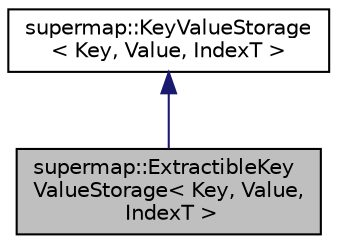 digraph "supermap::ExtractibleKeyValueStorage&lt; Key, Value, IndexT &gt;"
{
 // LATEX_PDF_SIZE
  edge [fontname="Helvetica",fontsize="10",labelfontname="Helvetica",labelfontsize="10"];
  node [fontname="Helvetica",fontsize="10",shape=record];
  Node1 [label="supermap::ExtractibleKey\lValueStorage\< Key, Value,\l IndexT \>",height=0.2,width=0.4,color="black", fillcolor="grey75", style="filled", fontcolor="black",tooltip="KeyValueStorage that can be extracted to the vector."];
  Node2 -> Node1 [dir="back",color="midnightblue",fontsize="10",style="solid",fontname="Helvetica"];
  Node2 [label="supermap::KeyValueStorage\l\< Key, Value, IndexT \>",height=0.2,width=0.4,color="black", fillcolor="white", style="filled",URL="$classsupermap_1_1KeyValueStorage.html",tooltip="An abstract key-value storage."];
}
